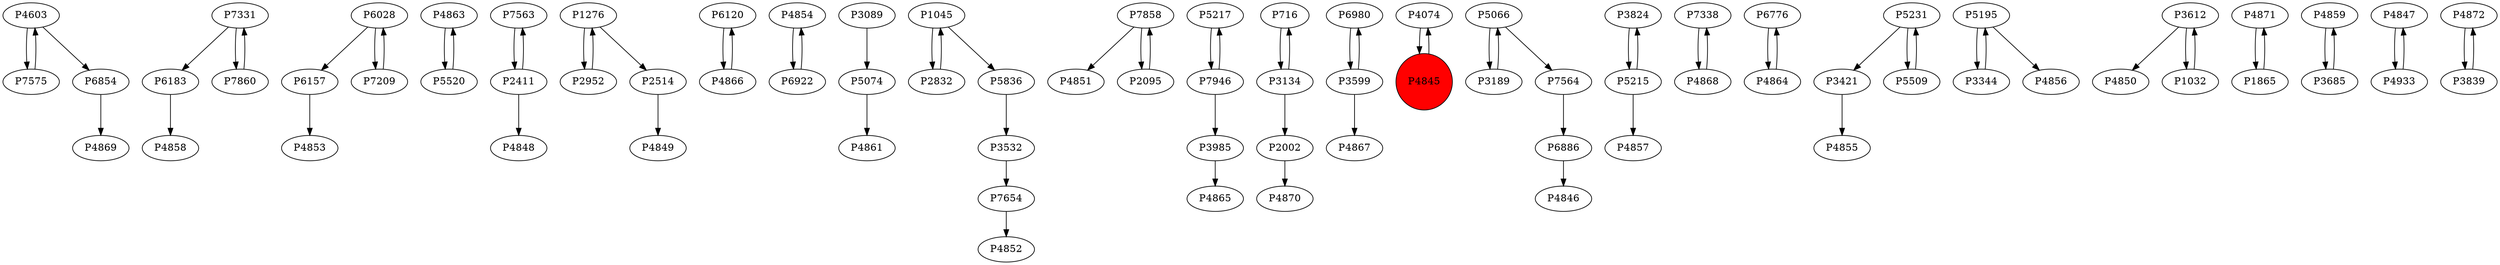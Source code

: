 digraph {
	P4603 -> P7575
	P7331 -> P6183
	P6157 -> P4853
	P4863 -> P5520
	P7563 -> P2411
	P6028 -> P7209
	P1276 -> P2952
	P6120 -> P4866
	P4854 -> P6922
	P7860 -> P7331
	P5074 -> P4861
	P1045 -> P2832
	P7858 -> P4851
	P5217 -> P7946
	P1045 -> P5836
	P716 -> P3134
	P6980 -> P3599
	P4074 -> P4845
	P2832 -> P1045
	P5066 -> P3189
	P3824 -> P5215
	P7338 -> P4868
	P6776 -> P4864
	P5231 -> P3421
	P5195 -> P3344
	P3599 -> P4867
	P2952 -> P1276
	P3612 -> P4850
	P5836 -> P3532
	P7946 -> P5217
	P7858 -> P2095
	P4871 -> P1865
	P5231 -> P5509
	P4868 -> P7338
	P3134 -> P716
	P7331 -> P7860
	P6886 -> P4846
	P2002 -> P4870
	P4859 -> P3685
	P3134 -> P2002
	P4845 -> P4074
	P3685 -> P4859
	P5215 -> P4857
	P1276 -> P2514
	P6183 -> P4858
	P7654 -> P4852
	P3344 -> P5195
	P6854 -> P4869
	P4847 -> P4933
	P7946 -> P3985
	P3189 -> P5066
	P5520 -> P4863
	P3612 -> P1032
	P5509 -> P5231
	P2514 -> P4849
	P4872 -> P3839
	P3532 -> P7654
	P2095 -> P7858
	P5195 -> P4856
	P4864 -> P6776
	P7209 -> P6028
	P1032 -> P3612
	P4866 -> P6120
	P5215 -> P3824
	P3839 -> P4872
	P3985 -> P4865
	P2411 -> P4848
	P3089 -> P5074
	P5066 -> P7564
	P3421 -> P4855
	P3599 -> P6980
	P4603 -> P6854
	P6028 -> P6157
	P7575 -> P4603
	P7564 -> P6886
	P1865 -> P4871
	P4933 -> P4847
	P6922 -> P4854
	P2411 -> P7563
	P4845 [shape=circle]
	P4845 [style=filled]
	P4845 [fillcolor=red]
}